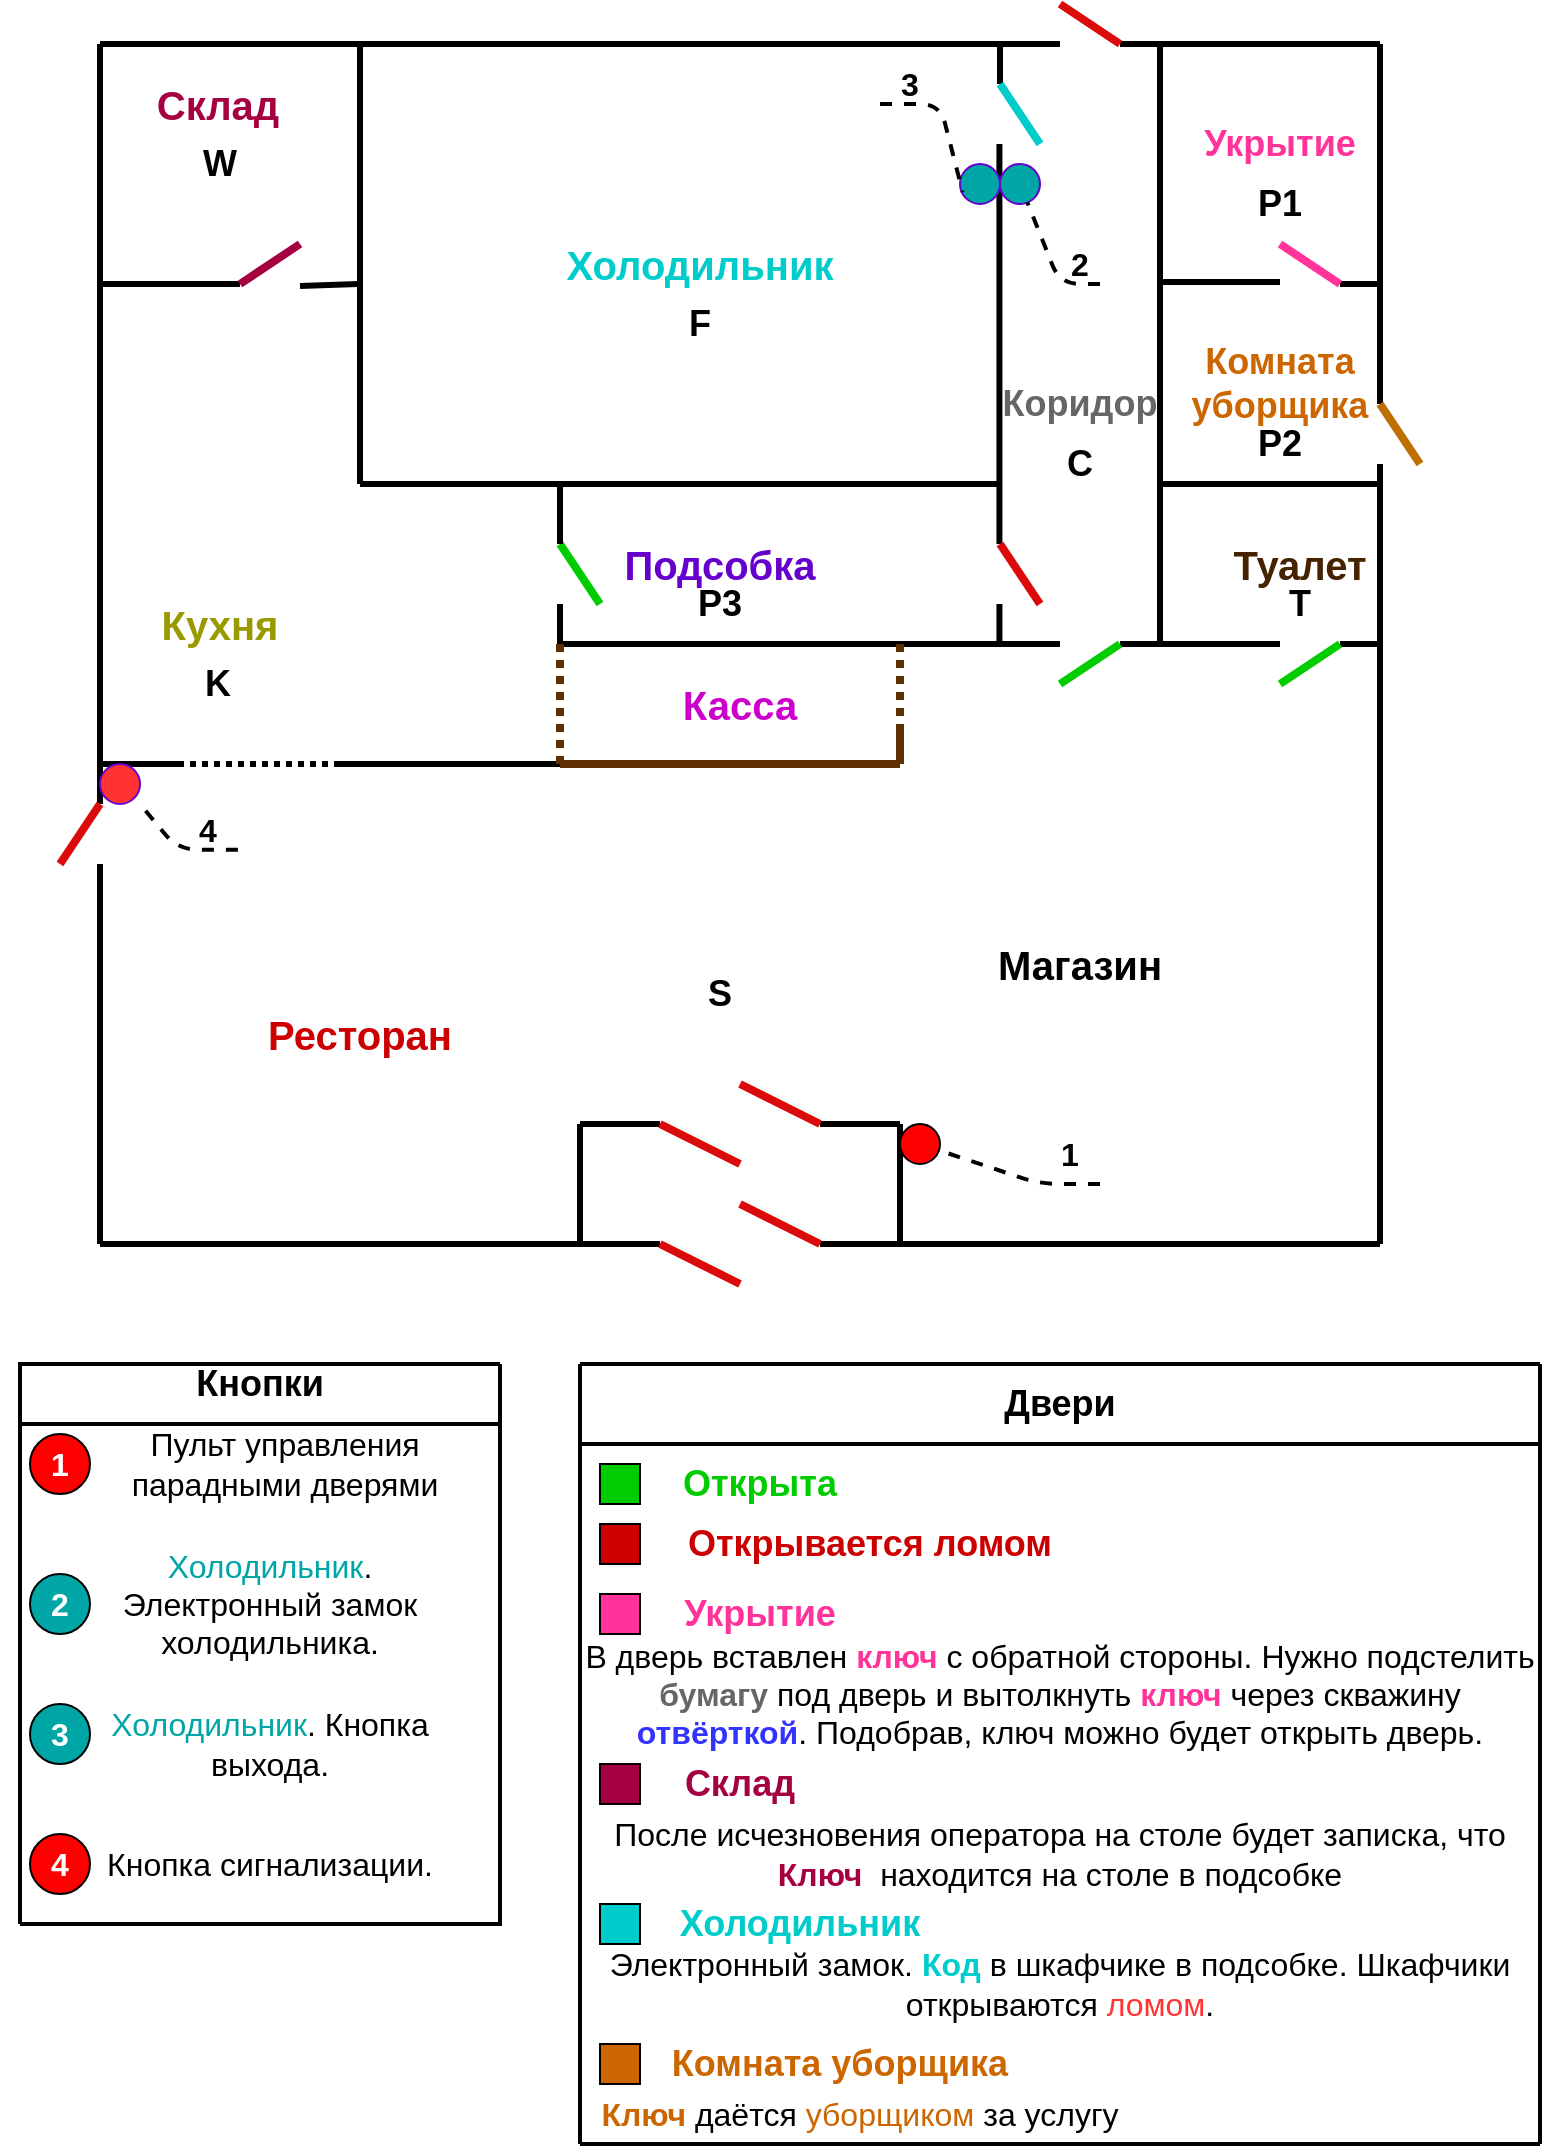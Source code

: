 <mxfile version="13.9.5" type="device"><diagram id="N_o4pIw8J1wrlJ1_-W6Y" name="Страница 1"><mxGraphModel dx="301" dy="339" grid="1" gridSize="10" guides="1" tooltips="1" connect="0" arrows="1" fold="1" page="1" pageScale="1" pageWidth="827" pageHeight="1169" math="0" shadow="0"><root><mxCell id="0"/><mxCell id="1" parent="0"/><mxCell id="gQpNd556NcXu_t5au8d1-1" value="" style="endArrow=none;html=1;strokeWidth=3;" parent="1" edge="1"><mxGeometry width="50" height="50" relative="1" as="geometry"><mxPoint x="80" y="420" as="sourcePoint"/><mxPoint x="80" y="40" as="targetPoint"/></mxGeometry></mxCell><mxCell id="gQpNd556NcXu_t5au8d1-2" value="" style="endArrow=none;html=1;strokeWidth=3;" parent="1" edge="1"><mxGeometry width="50" height="50" relative="1" as="geometry"><mxPoint x="560" y="40" as="sourcePoint"/><mxPoint x="80" y="40" as="targetPoint"/></mxGeometry></mxCell><mxCell id="gQpNd556NcXu_t5au8d1-3" value="" style="endArrow=none;html=1;strokeWidth=3;" parent="1" edge="1"><mxGeometry width="50" height="50" relative="1" as="geometry"><mxPoint x="360" y="640" as="sourcePoint"/><mxPoint x="80" y="640" as="targetPoint"/></mxGeometry></mxCell><mxCell id="gQpNd556NcXu_t5au8d1-4" value="" style="endArrow=none;html=1;strokeWidth=3;" parent="1" edge="1"><mxGeometry width="50" height="50" relative="1" as="geometry"><mxPoint x="80" y="640" as="sourcePoint"/><mxPoint x="80" y="450" as="targetPoint"/></mxGeometry></mxCell><mxCell id="gQpNd556NcXu_t5au8d1-5" value="" style="endArrow=none;html=1;strokeWidth=3;" parent="1" edge="1"><mxGeometry width="50" height="50" relative="1" as="geometry"><mxPoint x="720" y="640" as="sourcePoint"/><mxPoint x="440" y="640" as="targetPoint"/></mxGeometry></mxCell><mxCell id="gQpNd556NcXu_t5au8d1-6" value="" style="endArrow=none;html=1;strokeWidth=3;" parent="1" edge="1"><mxGeometry width="50" height="50" relative="1" as="geometry"><mxPoint x="720" y="640" as="sourcePoint"/><mxPoint x="720" y="250" as="targetPoint"/></mxGeometry></mxCell><mxCell id="gQpNd556NcXu_t5au8d1-7" value="" style="endArrow=none;html=1;strokeWidth=3;" parent="1" edge="1"><mxGeometry width="50" height="50" relative="1" as="geometry"><mxPoint x="720" y="40" as="sourcePoint"/><mxPoint x="590" y="40" as="targetPoint"/></mxGeometry></mxCell><mxCell id="gQpNd556NcXu_t5au8d1-8" value="" style="endArrow=none;html=1;strokeWidth=3;" parent="1" edge="1"><mxGeometry width="50" height="50" relative="1" as="geometry"><mxPoint x="720" y="40" as="sourcePoint"/><mxPoint x="720" y="220" as="targetPoint"/></mxGeometry></mxCell><mxCell id="gQpNd556NcXu_t5au8d1-9" value="" style="endArrow=none;html=1;strokeWidth=3;" parent="1" edge="1"><mxGeometry width="50" height="50" relative="1" as="geometry"><mxPoint x="480" y="640" as="sourcePoint"/><mxPoint x="480" y="580" as="targetPoint"/></mxGeometry></mxCell><mxCell id="gQpNd556NcXu_t5au8d1-10" value="" style="endArrow=none;html=1;strokeWidth=3;" parent="1" edge="1"><mxGeometry width="50" height="50" relative="1" as="geometry"><mxPoint x="320" y="640.0" as="sourcePoint"/><mxPoint x="320" y="580.0" as="targetPoint"/></mxGeometry></mxCell><mxCell id="gQpNd556NcXu_t5au8d1-11" value="" style="endArrow=none;html=1;strokeWidth=3;" parent="1" edge="1"><mxGeometry width="50" height="50" relative="1" as="geometry"><mxPoint x="360" y="580" as="sourcePoint"/><mxPoint x="320" y="580" as="targetPoint"/></mxGeometry></mxCell><mxCell id="gQpNd556NcXu_t5au8d1-12" value="" style="endArrow=none;html=1;strokeWidth=3;" parent="1" edge="1"><mxGeometry width="50" height="50" relative="1" as="geometry"><mxPoint x="480" y="580" as="sourcePoint"/><mxPoint x="440" y="580" as="targetPoint"/></mxGeometry></mxCell><mxCell id="gQpNd556NcXu_t5au8d1-13" value="" style="endArrow=none;html=1;strokeWidth=3;" parent="1" edge="1"><mxGeometry width="50" height="50" relative="1" as="geometry"><mxPoint x="530" y="60" as="sourcePoint"/><mxPoint x="530" y="40" as="targetPoint"/></mxGeometry></mxCell><mxCell id="gQpNd556NcXu_t5au8d1-14" value="" style="endArrow=none;html=1;strokeWidth=3;" parent="1" edge="1"><mxGeometry width="50" height="50" relative="1" as="geometry"><mxPoint x="610" y="340" as="sourcePoint"/><mxPoint x="610" y="40" as="targetPoint"/></mxGeometry></mxCell><mxCell id="gQpNd556NcXu_t5au8d1-15" value="" style="endArrow=none;html=1;strokeWidth=3;" parent="1" edge="1"><mxGeometry width="50" height="50" relative="1" as="geometry"><mxPoint x="529.71" y="90" as="sourcePoint"/><mxPoint x="529.71" y="290" as="targetPoint"/></mxGeometry></mxCell><mxCell id="gQpNd556NcXu_t5au8d1-16" value="" style="endArrow=none;html=1;strokeWidth=3;" parent="1" edge="1"><mxGeometry width="50" height="50" relative="1" as="geometry"><mxPoint x="590" y="340" as="sourcePoint"/><mxPoint x="670" y="340" as="targetPoint"/></mxGeometry></mxCell><mxCell id="gQpNd556NcXu_t5au8d1-17" value="" style="endArrow=none;html=1;strokeWidth=3;" parent="1" edge="1"><mxGeometry width="50" height="50" relative="1" as="geometry"><mxPoint x="700" y="340" as="sourcePoint"/><mxPoint x="720" y="340" as="targetPoint"/></mxGeometry></mxCell><mxCell id="gQpNd556NcXu_t5au8d1-18" value="" style="endArrow=none;html=1;strokeWidth=3;" parent="1" edge="1"><mxGeometry width="50" height="50" relative="1" as="geometry"><mxPoint x="610" y="260" as="sourcePoint"/><mxPoint x="720" y="260" as="targetPoint"/></mxGeometry></mxCell><mxCell id="gQpNd556NcXu_t5au8d1-19" value="" style="endArrow=none;html=1;strokeWidth=3;" parent="1" edge="1"><mxGeometry width="50" height="50" relative="1" as="geometry"><mxPoint x="210" y="40" as="sourcePoint"/><mxPoint x="210" y="260" as="targetPoint"/></mxGeometry></mxCell><mxCell id="gQpNd556NcXu_t5au8d1-20" value="" style="endArrow=none;html=1;strokeWidth=3;" parent="1" edge="1"><mxGeometry width="50" height="50" relative="1" as="geometry"><mxPoint x="529.71" y="320" as="sourcePoint"/><mxPoint x="529.71" y="340" as="targetPoint"/></mxGeometry></mxCell><mxCell id="gQpNd556NcXu_t5au8d1-21" value="" style="endArrow=none;html=1;strokeWidth=3;" parent="1" edge="1"><mxGeometry width="50" height="50" relative="1" as="geometry"><mxPoint x="560" y="340" as="sourcePoint"/><mxPoint x="310" y="340" as="targetPoint"/></mxGeometry></mxCell><mxCell id="gQpNd556NcXu_t5au8d1-22" value="" style="endArrow=none;html=1;strokeWidth=3;" parent="1" edge="1"><mxGeometry width="50" height="50" relative="1" as="geometry"><mxPoint x="530" y="260" as="sourcePoint"/><mxPoint x="210" y="260" as="targetPoint"/></mxGeometry></mxCell><mxCell id="gQpNd556NcXu_t5au8d1-23" value="" style="endArrow=none;html=1;strokeWidth=3;" parent="1" edge="1"><mxGeometry width="50" height="50" relative="1" as="geometry"><mxPoint x="310" y="340" as="sourcePoint"/><mxPoint x="310" y="320" as="targetPoint"/></mxGeometry></mxCell><mxCell id="gQpNd556NcXu_t5au8d1-24" value="" style="endArrow=none;html=1;strokeWidth=3;" parent="1" edge="1"><mxGeometry width="50" height="50" relative="1" as="geometry"><mxPoint x="150" y="160" as="sourcePoint"/><mxPoint x="78.94" y="160" as="targetPoint"/></mxGeometry></mxCell><mxCell id="gQpNd556NcXu_t5au8d1-25" value="" style="endArrow=none;html=1;strokeWidth=4;strokeColor=#5E2F00;" parent="1" edge="1"><mxGeometry width="50" height="50" relative="1" as="geometry"><mxPoint x="480" y="400" as="sourcePoint"/><mxPoint x="310" y="400" as="targetPoint"/></mxGeometry></mxCell><mxCell id="gQpNd556NcXu_t5au8d1-27" value="" style="endArrow=none;html=1;strokeWidth=4;strokeColor=#5E2F00;" parent="1" edge="1"><mxGeometry width="50" height="50" relative="1" as="geometry"><mxPoint x="480" y="380" as="sourcePoint"/><mxPoint x="480" y="400" as="targetPoint"/></mxGeometry></mxCell><mxCell id="gQpNd556NcXu_t5au8d1-28" value="" style="endArrow=none;html=1;strokeWidth=3;" parent="1" edge="1"><mxGeometry width="50" height="50" relative="1" as="geometry"><mxPoint x="120" y="400" as="sourcePoint"/><mxPoint x="80" y="400" as="targetPoint"/></mxGeometry></mxCell><mxCell id="gQpNd556NcXu_t5au8d1-29" value="" style="endArrow=none;html=1;strokeWidth=3;" parent="1" edge="1"><mxGeometry width="50" height="50" relative="1" as="geometry"><mxPoint x="310" y="400" as="sourcePoint"/><mxPoint x="200" y="400" as="targetPoint"/></mxGeometry></mxCell><mxCell id="gQpNd556NcXu_t5au8d1-30" value="" style="endArrow=none;html=1;strokeWidth=3;dashed=1;dashPattern=1 1;" parent="1" edge="1"><mxGeometry width="50" height="50" relative="1" as="geometry"><mxPoint x="200" y="400" as="sourcePoint"/><mxPoint x="120" y="400" as="targetPoint"/></mxGeometry></mxCell><mxCell id="gQpNd556NcXu_t5au8d1-31" value="" style="endArrow=none;html=1;strokeWidth=4;strokeColor=#5E2F00;dashed=1;dashPattern=1 1;" parent="1" edge="1"><mxGeometry width="50" height="50" relative="1" as="geometry"><mxPoint x="480" y="340" as="sourcePoint"/><mxPoint x="480" y="380" as="targetPoint"/></mxGeometry></mxCell><mxCell id="gQpNd556NcXu_t5au8d1-32" value="" style="endArrow=none;html=1;strokeWidth=4;fillColor=#d80073;strokeColor=#A50040;" parent="1" edge="1"><mxGeometry width="50" height="50" relative="1" as="geometry"><mxPoint x="180" y="140" as="sourcePoint"/><mxPoint x="150" y="160" as="targetPoint"/></mxGeometry></mxCell><mxCell id="gQpNd556NcXu_t5au8d1-33" value="" style="endArrow=none;html=1;strokeWidth=4;fillColor=#0050ef;strokeColor=#00CCCC;" parent="1" edge="1"><mxGeometry width="50" height="50" relative="1" as="geometry"><mxPoint x="530" y="60" as="sourcePoint"/><mxPoint x="550" y="90" as="targetPoint"/></mxGeometry></mxCell><mxCell id="gQpNd556NcXu_t5au8d1-34" value="" style="endArrow=none;html=1;strokeWidth=4;fillColor=#60a917;strokeColor=#00CC00;" parent="1" edge="1"><mxGeometry width="50" height="50" relative="1" as="geometry"><mxPoint x="670" y="360" as="sourcePoint"/><mxPoint x="700" y="340" as="targetPoint"/></mxGeometry></mxCell><mxCell id="gQpNd556NcXu_t5au8d1-35" value="" style="endArrow=none;html=1;strokeWidth=4;fillColor=#f0a30a;strokeColor=#BD7000;" parent="1" edge="1"><mxGeometry width="50" height="50" relative="1" as="geometry"><mxPoint x="740" y="250" as="sourcePoint"/><mxPoint x="720" y="220" as="targetPoint"/></mxGeometry></mxCell><mxCell id="gQpNd556NcXu_t5au8d1-37" value="" style="endArrow=none;html=1;strokeWidth=4;fillColor=#60a917;strokeColor=#00CC00;" parent="1" edge="1"><mxGeometry width="50" height="50" relative="1" as="geometry"><mxPoint x="310" y="290" as="sourcePoint"/><mxPoint x="330" y="320" as="targetPoint"/></mxGeometry></mxCell><mxCell id="gQpNd556NcXu_t5au8d1-38" value="" style="endArrow=none;html=1;strokeWidth=4;fillColor=#60a917;strokeColor=#00CC00;" parent="1" edge="1"><mxGeometry width="50" height="50" relative="1" as="geometry"><mxPoint x="590" y="340" as="sourcePoint"/><mxPoint x="560" y="360" as="targetPoint"/></mxGeometry></mxCell><mxCell id="gQpNd556NcXu_t5au8d1-39" value="" style="endArrow=none;html=1;strokeWidth=4;fillColor=#e51400;strokeColor=#DB0B0B;" parent="1" edge="1"><mxGeometry width="50" height="50" relative="1" as="geometry"><mxPoint x="590" y="40" as="sourcePoint"/><mxPoint x="560" y="20" as="targetPoint"/></mxGeometry></mxCell><mxCell id="gQpNd556NcXu_t5au8d1-40" value="" style="endArrow=none;html=1;strokeWidth=4;fillColor=#e51400;strokeColor=#DB0B0B;" parent="1" edge="1"><mxGeometry width="50" height="50" relative="1" as="geometry"><mxPoint x="80" y="420" as="sourcePoint"/><mxPoint x="60" y="450" as="targetPoint"/></mxGeometry></mxCell><mxCell id="gQpNd556NcXu_t5au8d1-41" value="" style="endArrow=none;html=1;strokeWidth=4;fillColor=#e51400;strokeColor=#DB0B0B;" parent="1" edge="1"><mxGeometry width="50" height="50" relative="1" as="geometry"><mxPoint x="530" y="290" as="sourcePoint"/><mxPoint x="550" y="320" as="targetPoint"/></mxGeometry></mxCell><mxCell id="gQpNd556NcXu_t5au8d1-42" value="" style="endArrow=none;html=1;strokeWidth=4;fillColor=#e51400;strokeColor=#DB0B0B;" parent="1" edge="1"><mxGeometry width="50" height="50" relative="1" as="geometry"><mxPoint x="440" y="580" as="sourcePoint"/><mxPoint x="400" y="560" as="targetPoint"/></mxGeometry></mxCell><mxCell id="gQpNd556NcXu_t5au8d1-43" value="" style="endArrow=none;html=1;strokeWidth=4;fillColor=#e51400;strokeColor=#DB0B0B;" parent="1" edge="1"><mxGeometry width="50" height="50" relative="1" as="geometry"><mxPoint x="400" y="600.0" as="sourcePoint"/><mxPoint x="360" y="580.0" as="targetPoint"/></mxGeometry></mxCell><mxCell id="gQpNd556NcXu_t5au8d1-44" value="" style="endArrow=none;html=1;strokeWidth=4;fillColor=#e51400;strokeColor=#DB0B0B;" parent="1" edge="1"><mxGeometry width="50" height="50" relative="1" as="geometry"><mxPoint x="400" y="660.0" as="sourcePoint"/><mxPoint x="360" y="640.0" as="targetPoint"/></mxGeometry></mxCell><mxCell id="gQpNd556NcXu_t5au8d1-45" value="" style="endArrow=none;html=1;strokeWidth=4;fillColor=#e51400;strokeColor=#DB0B0B;" parent="1" edge="1"><mxGeometry width="50" height="50" relative="1" as="geometry"><mxPoint x="440" y="640.0" as="sourcePoint"/><mxPoint x="400" y="620.0" as="targetPoint"/></mxGeometry></mxCell><mxCell id="gQpNd556NcXu_t5au8d1-46" value="&lt;font style=&quot;font-size: 20px&quot; color=&quot;#00cccc&quot;&gt;&lt;b&gt;Холодильник&lt;/b&gt;&lt;/font&gt;" style="text;html=1;strokeColor=none;fillColor=none;align=center;verticalAlign=middle;whiteSpace=wrap;rounded=0;" parent="1" vertex="1"><mxGeometry x="360" y="140" width="40" height="20" as="geometry"/></mxCell><mxCell id="gQpNd556NcXu_t5au8d1-47" value="&lt;span style=&quot;font-size: 20px&quot;&gt;&lt;b&gt;&lt;font color=&quot;#999900&quot;&gt;Кухня&lt;/font&gt;&lt;/b&gt;&lt;/span&gt;" style="text;html=1;strokeColor=none;fillColor=none;align=center;verticalAlign=middle;whiteSpace=wrap;rounded=0;" parent="1" vertex="1"><mxGeometry x="120" y="320" width="40" height="20" as="geometry"/></mxCell><mxCell id="gQpNd556NcXu_t5au8d1-48" value="&lt;span style=&quot;font-size: 20px&quot;&gt;&lt;b&gt;&lt;font color=&quot;#452200&quot;&gt;Туалет&lt;/font&gt;&lt;/b&gt;&lt;/span&gt;" style="text;html=1;strokeColor=none;fillColor=none;align=center;verticalAlign=middle;whiteSpace=wrap;rounded=0;" parent="1" vertex="1"><mxGeometry x="660" y="290" width="40" height="20" as="geometry"/></mxCell><mxCell id="gQpNd556NcXu_t5au8d1-49" value="&lt;span style=&quot;font-size: 20px&quot;&gt;&lt;b&gt;Магазин&lt;/b&gt;&lt;/span&gt;" style="text;html=1;strokeColor=none;fillColor=none;align=center;verticalAlign=middle;whiteSpace=wrap;rounded=0;" parent="1" vertex="1"><mxGeometry x="550" y="490" width="40" height="20" as="geometry"/></mxCell><mxCell id="gQpNd556NcXu_t5au8d1-50" value="&lt;span style=&quot;font-size: 20px&quot;&gt;&lt;b&gt;&lt;font color=&quot;#cc0000&quot;&gt;Ресторан&lt;/font&gt;&lt;/b&gt;&lt;/span&gt;" style="text;html=1;strokeColor=none;fillColor=none;align=center;verticalAlign=middle;whiteSpace=wrap;rounded=0;" parent="1" vertex="1"><mxGeometry x="190" y="525" width="40" height="20" as="geometry"/></mxCell><mxCell id="gQpNd556NcXu_t5au8d1-51" value="&lt;span style=&quot;font-size: 20px&quot;&gt;&lt;b&gt;&lt;font color=&quot;#cc00cc&quot;&gt;Касса&lt;/font&gt;&lt;/b&gt;&lt;/span&gt;" style="text;html=1;strokeColor=none;fillColor=none;align=center;verticalAlign=middle;whiteSpace=wrap;rounded=0;" parent="1" vertex="1"><mxGeometry x="380" y="360" width="40" height="20" as="geometry"/></mxCell><mxCell id="gQpNd556NcXu_t5au8d1-52" value="&lt;b&gt;&lt;font color=&quot;#666666&quot; style=&quot;font-size: 18px&quot;&gt;Коридор&lt;/font&gt;&lt;/b&gt;" style="text;html=1;strokeColor=none;fillColor=none;align=center;verticalAlign=middle;whiteSpace=wrap;rounded=0;" parent="1" vertex="1"><mxGeometry x="550" y="210" width="40" height="20" as="geometry"/></mxCell><mxCell id="gQpNd556NcXu_t5au8d1-53" value="&lt;span style=&quot;font-size: 20px&quot;&gt;&lt;b&gt;&lt;font color=&quot;#a50040&quot;&gt;Склад&lt;/font&gt;&lt;/b&gt;&lt;/span&gt;" style="text;html=1;strokeColor=none;fillColor=none;align=center;verticalAlign=middle;whiteSpace=wrap;rounded=0;" parent="1" vertex="1"><mxGeometry x="118.94" y="60" width="40" height="20" as="geometry"/></mxCell><mxCell id="gQpNd556NcXu_t5au8d1-54" value="&lt;span style=&quot;font-size: 20px&quot;&gt;&lt;b&gt;&lt;font color=&quot;#6600cc&quot;&gt;Подсобка&lt;/font&gt;&lt;/b&gt;&lt;/span&gt;" style="text;html=1;strokeColor=none;fillColor=none;align=center;verticalAlign=middle;whiteSpace=wrap;rounded=0;" parent="1" vertex="1"><mxGeometry x="370" y="290" width="40" height="20" as="geometry"/></mxCell><mxCell id="gQpNd556NcXu_t5au8d1-56" value="&lt;b&gt;&lt;font color=&quot;#cc6600&quot; style=&quot;font-size: 18px&quot;&gt;Комната уборщика&lt;/font&gt;&lt;/b&gt;" style="text;html=1;strokeColor=none;fillColor=none;align=center;verticalAlign=middle;whiteSpace=wrap;rounded=0;" parent="1" vertex="1"><mxGeometry x="650" y="200" width="40" height="20" as="geometry"/></mxCell><mxCell id="z9StJ0_CgynOlMuRF7J1-2" value="" style="whiteSpace=wrap;html=1;aspect=fixed;fillColor=#CC0000;" parent="1" vertex="1"><mxGeometry x="330" y="780" width="20" height="20" as="geometry"/></mxCell><mxCell id="z9StJ0_CgynOlMuRF7J1-3" value="&lt;font style=&quot;font-size: 18px&quot; color=&quot;#cc0000&quot;&gt;&lt;b&gt;Открывается ломом&lt;/b&gt;&lt;/font&gt;" style="text;html=1;strokeColor=none;fillColor=none;align=center;verticalAlign=middle;whiteSpace=wrap;rounded=0;" parent="1" vertex="1"><mxGeometry x="355.34" y="780" width="220" height="20" as="geometry"/></mxCell><mxCell id="z9StJ0_CgynOlMuRF7J1-7" value="" style="whiteSpace=wrap;html=1;aspect=fixed;fillColor=#00CC00;" parent="1" vertex="1"><mxGeometry x="330" y="750" width="20" height="20" as="geometry"/></mxCell><mxCell id="z9StJ0_CgynOlMuRF7J1-8" value="&lt;font style=&quot;font-size: 18px&quot; color=&quot;#00cc00&quot;&gt;&lt;b&gt;Открыта&lt;/b&gt;&lt;/font&gt;" style="text;html=1;strokeColor=none;fillColor=none;align=center;verticalAlign=middle;whiteSpace=wrap;rounded=0;" parent="1" vertex="1"><mxGeometry x="360" y="750" width="100" height="20" as="geometry"/></mxCell><mxCell id="z9StJ0_CgynOlMuRF7J1-9" value="" style="whiteSpace=wrap;html=1;aspect=fixed;fillColor=#FF3399;" parent="1" vertex="1"><mxGeometry x="330" y="815" width="20" height="20" as="geometry"/></mxCell><mxCell id="z9StJ0_CgynOlMuRF7J1-10" value="&lt;span style=&quot;font-size: 18px&quot;&gt;&lt;b&gt;&lt;font color=&quot;#ff3399&quot;&gt;Укрытие&lt;/font&gt;&lt;/b&gt;&lt;/span&gt;" style="text;html=1;strokeColor=none;fillColor=none;align=center;verticalAlign=middle;whiteSpace=wrap;rounded=0;" parent="1" vertex="1"><mxGeometry x="350" y="815" width="120" height="20" as="geometry"/></mxCell><mxCell id="z9StJ0_CgynOlMuRF7J1-11" value="" style="endArrow=none;html=1;strokeWidth=3;" parent="1" edge="1"><mxGeometry width="50" height="50" relative="1" as="geometry"><mxPoint x="610" y="159" as="sourcePoint"/><mxPoint x="670" y="159" as="targetPoint"/></mxGeometry></mxCell><mxCell id="z9StJ0_CgynOlMuRF7J1-12" value="" style="endArrow=none;html=1;strokeWidth=3;" parent="1" edge="1"><mxGeometry width="50" height="50" relative="1" as="geometry"><mxPoint x="700" y="160" as="sourcePoint"/><mxPoint x="720" y="160" as="targetPoint"/></mxGeometry></mxCell><mxCell id="z9StJ0_CgynOlMuRF7J1-13" value="" style="endArrow=none;html=1;strokeWidth=4;fillColor=#f0a30a;strokeColor=#FF3399;" parent="1" edge="1"><mxGeometry width="50" height="50" relative="1" as="geometry"><mxPoint x="700" y="160" as="sourcePoint"/><mxPoint x="670" y="140" as="targetPoint"/></mxGeometry></mxCell><mxCell id="z9StJ0_CgynOlMuRF7J1-14" value="&lt;b&gt;&lt;font style=&quot;font-size: 18px&quot; color=&quot;#ff3399&quot;&gt;Укрытие&lt;/font&gt;&lt;/b&gt;" style="text;html=1;strokeColor=none;fillColor=none;align=center;verticalAlign=middle;whiteSpace=wrap;rounded=0;" parent="1" vertex="1"><mxGeometry x="650" y="80" width="40" height="20" as="geometry"/></mxCell><mxCell id="z9StJ0_CgynOlMuRF7J1-17" value="&lt;font size=&quot;1&quot;&gt;&lt;b style=&quot;font-size: 18px&quot;&gt;Двери&lt;/b&gt;&lt;/font&gt;" style="text;html=1;strokeColor=none;fillColor=none;align=center;verticalAlign=middle;whiteSpace=wrap;rounded=0;" parent="1" vertex="1"><mxGeometry x="540" y="710" width="40" height="20" as="geometry"/></mxCell><mxCell id="z9StJ0_CgynOlMuRF7J1-18" value="&lt;font style=&quot;font-size: 16px&quot;&gt;В дверь вставлен &lt;font color=&quot;#ff3399&quot;&gt;&lt;b&gt;ключ &lt;/b&gt;&lt;/font&gt;с обратной стороны. Нужно подстелить &lt;b&gt;&lt;font color=&quot;#666666&quot;&gt;бумагу &lt;/font&gt;&lt;/b&gt;под дверь и вытолкнуть &lt;font color=&quot;#ff3399&quot;&gt;&lt;b&gt;ключ &lt;/b&gt;&lt;/font&gt;через скважину &lt;font color=&quot;#3333ff&quot;&gt;&lt;b&gt;отвёрткой&lt;/b&gt;&lt;/font&gt;. Подобрав, ключ можно будет открыть дверь.&lt;/font&gt;" style="text;html=1;strokeColor=none;fillColor=none;align=center;verticalAlign=middle;whiteSpace=wrap;rounded=0;" parent="1" vertex="1"><mxGeometry x="320" y="835" width="480" height="60" as="geometry"/></mxCell><mxCell id="fbSnDIjdlAhEzG3tQr-_-2" value="" style="whiteSpace=wrap;html=1;aspect=fixed;fillColor=#A50040;" parent="1" vertex="1"><mxGeometry x="330" y="900" width="20" height="20" as="geometry"/></mxCell><mxCell id="fbSnDIjdlAhEzG3tQr-_-3" value="&lt;font style=&quot;font-size: 18px&quot; color=&quot;#a50040&quot;&gt;&lt;b&gt;Склад&lt;/b&gt;&lt;/font&gt;" style="text;html=1;strokeColor=none;fillColor=none;align=center;verticalAlign=middle;whiteSpace=wrap;rounded=0;" parent="1" vertex="1"><mxGeometry x="360" y="900" width="80" height="20" as="geometry"/></mxCell><mxCell id="fbSnDIjdlAhEzG3tQr-_-5" value="&lt;span style=&quot;font-size: 16px&quot;&gt;После исчезновения оператора на столе будет записка, что &lt;b style=&quot;color: rgb(165 , 0 , 64)&quot;&gt;Ключ&amp;nbsp;&lt;/b&gt; находится на столе в подсобке&lt;/span&gt;" style="text;html=1;strokeColor=none;fillColor=none;align=center;verticalAlign=middle;whiteSpace=wrap;rounded=0;" parent="1" vertex="1"><mxGeometry x="320" y="925" width="480" height="40" as="geometry"/></mxCell><mxCell id="fbSnDIjdlAhEzG3tQr-_-6" value="" style="endArrow=none;html=1;strokeWidth=3;" parent="1" edge="1"><mxGeometry width="50" height="50" relative="1" as="geometry"><mxPoint x="209" y="160" as="sourcePoint"/><mxPoint x="180" y="161" as="targetPoint"/></mxGeometry></mxCell><mxCell id="fbSnDIjdlAhEzG3tQr-_-7" value="" style="endArrow=none;html=1;strokeWidth=4;strokeColor=#5E2F00;dashed=1;dashPattern=1 1;" parent="1" edge="1"><mxGeometry width="50" height="50" relative="1" as="geometry"><mxPoint x="310" y="340" as="sourcePoint"/><mxPoint x="310" y="400" as="targetPoint"/></mxGeometry></mxCell><mxCell id="Ae_FdDgpDLFtYwFWOnay-1" value="" style="whiteSpace=wrap;html=1;aspect=fixed;fillColor=#00CCCC;" parent="1" vertex="1"><mxGeometry x="330" y="970" width="20" height="20" as="geometry"/></mxCell><mxCell id="Ae_FdDgpDLFtYwFWOnay-2" value="&lt;font style=&quot;font-size: 18px&quot; color=&quot;#00cccc&quot;&gt;&lt;b&gt;Холодильник&lt;/b&gt;&lt;/font&gt;" style="text;html=1;strokeColor=none;fillColor=none;align=center;verticalAlign=middle;whiteSpace=wrap;rounded=0;" parent="1" vertex="1"><mxGeometry x="360" y="970" width="140" height="20" as="geometry"/></mxCell><mxCell id="Ae_FdDgpDLFtYwFWOnay-4" value="&lt;span style=&quot;font-size: 16px&quot;&gt;Электронный замок. &lt;font color=&quot;#00cccc&quot;&gt;&lt;b&gt;Код &lt;/b&gt;&lt;/font&gt;в шкафчике в подсобке. Шкафчики открываются &lt;font color=&quot;#ff3333&quot;&gt;ломом&lt;/font&gt;.&lt;/span&gt;" style="text;html=1;strokeColor=none;fillColor=none;align=center;verticalAlign=middle;whiteSpace=wrap;rounded=0;" parent="1" vertex="1"><mxGeometry x="320" y="990" width="480" height="40" as="geometry"/></mxCell><mxCell id="Ae_FdDgpDLFtYwFWOnay-5" value="" style="whiteSpace=wrap;html=1;aspect=fixed;fillColor=#CC6600;" parent="1" vertex="1"><mxGeometry x="330" y="1040" width="20" height="20" as="geometry"/></mxCell><mxCell id="Ae_FdDgpDLFtYwFWOnay-6" value="&lt;b&gt;&lt;font color=&quot;#cc6600&quot; style=&quot;font-size: 18px&quot;&gt;Комната уборщика&lt;/font&gt;&lt;/b&gt;" style="text;html=1;strokeColor=none;fillColor=none;align=center;verticalAlign=middle;whiteSpace=wrap;rounded=0;" parent="1" vertex="1"><mxGeometry x="360" y="1040" width="180" height="20" as="geometry"/></mxCell><mxCell id="Ae_FdDgpDLFtYwFWOnay-7" value="&lt;span style=&quot;font-size: 16px&quot;&gt;&lt;b&gt;&lt;font color=&quot;#cc6600&quot;&gt;Ключ&lt;/font&gt; &lt;/b&gt;даётся &lt;font color=&quot;#cc6600&quot;&gt;уборщиком&lt;/font&gt; за услугу&lt;/span&gt;" style="text;html=1;strokeColor=none;fillColor=none;align=center;verticalAlign=middle;whiteSpace=wrap;rounded=0;" parent="1" vertex="1"><mxGeometry x="320" y="1060" width="280" height="29" as="geometry"/></mxCell><mxCell id="Ae_FdDgpDLFtYwFWOnay-8" value="" style="endArrow=none;html=1;strokeWidth=2;" parent="1" edge="1"><mxGeometry width="50" height="50" relative="1" as="geometry"><mxPoint x="320" y="1090" as="sourcePoint"/><mxPoint x="320" y="700" as="targetPoint"/></mxGeometry></mxCell><mxCell id="Ae_FdDgpDLFtYwFWOnay-9" value="" style="endArrow=none;html=1;strokeWidth=2;" parent="1" edge="1"><mxGeometry width="50" height="50" relative="1" as="geometry"><mxPoint x="800" y="1090" as="sourcePoint"/><mxPoint x="800" y="700" as="targetPoint"/></mxGeometry></mxCell><mxCell id="Ae_FdDgpDLFtYwFWOnay-10" value="" style="endArrow=none;html=1;strokeWidth=2;" parent="1" edge="1"><mxGeometry width="50" height="50" relative="1" as="geometry"><mxPoint x="800" y="1090" as="sourcePoint"/><mxPoint x="320" y="1090" as="targetPoint"/></mxGeometry></mxCell><mxCell id="Ae_FdDgpDLFtYwFWOnay-11" value="" style="endArrow=none;html=1;strokeWidth=2;" parent="1" edge="1"><mxGeometry width="50" height="50" relative="1" as="geometry"><mxPoint x="800" y="740" as="sourcePoint"/><mxPoint x="320" y="740" as="targetPoint"/></mxGeometry></mxCell><mxCell id="Ae_FdDgpDLFtYwFWOnay-13" value="" style="endArrow=none;html=1;strokeWidth=2;" parent="1" edge="1"><mxGeometry width="50" height="50" relative="1" as="geometry"><mxPoint x="800" y="700" as="sourcePoint"/><mxPoint x="320" y="700" as="targetPoint"/></mxGeometry></mxCell><mxCell id="Ae_FdDgpDLFtYwFWOnay-14" value="&lt;span style=&quot;font-size: 18px&quot;&gt;&lt;b&gt;P1&lt;/b&gt;&lt;/span&gt;" style="text;html=1;strokeColor=none;fillColor=none;align=center;verticalAlign=middle;whiteSpace=wrap;rounded=0;" parent="1" vertex="1"><mxGeometry x="650" y="110" width="40" height="20" as="geometry"/></mxCell><mxCell id="Ae_FdDgpDLFtYwFWOnay-15" value="&lt;span style=&quot;font-size: 18px&quot;&gt;&lt;b&gt;P2&lt;/b&gt;&lt;/span&gt;" style="text;html=1;strokeColor=none;fillColor=none;align=center;verticalAlign=middle;whiteSpace=wrap;rounded=0;" parent="1" vertex="1"><mxGeometry x="650" y="230" width="40" height="20" as="geometry"/></mxCell><mxCell id="Ae_FdDgpDLFtYwFWOnay-16" value="&lt;span style=&quot;font-size: 18px&quot;&gt;&lt;b&gt;T&lt;/b&gt;&lt;/span&gt;" style="text;html=1;strokeColor=none;fillColor=none;align=center;verticalAlign=middle;whiteSpace=wrap;rounded=0;" parent="1" vertex="1"><mxGeometry x="660" y="310" width="40" height="20" as="geometry"/></mxCell><mxCell id="Ae_FdDgpDLFtYwFWOnay-17" value="&lt;span style=&quot;font-size: 18px&quot;&gt;&lt;b&gt;C&lt;/b&gt;&lt;/span&gt;" style="text;html=1;strokeColor=none;fillColor=none;align=center;verticalAlign=middle;whiteSpace=wrap;rounded=0;" parent="1" vertex="1"><mxGeometry x="550" y="240" width="40" height="20" as="geometry"/></mxCell><mxCell id="Ae_FdDgpDLFtYwFWOnay-18" value="&lt;span style=&quot;font-size: 18px&quot;&gt;&lt;b&gt;K&lt;/b&gt;&lt;/span&gt;" style="text;html=1;strokeColor=none;fillColor=none;align=center;verticalAlign=middle;whiteSpace=wrap;rounded=0;" parent="1" vertex="1"><mxGeometry x="119" y="350" width="40" height="20" as="geometry"/></mxCell><mxCell id="Ae_FdDgpDLFtYwFWOnay-19" value="&lt;span style=&quot;font-size: 18px&quot;&gt;&lt;b&gt;P3&lt;/b&gt;&lt;/span&gt;" style="text;html=1;strokeColor=none;fillColor=none;align=center;verticalAlign=middle;whiteSpace=wrap;rounded=0;" parent="1" vertex="1"><mxGeometry x="370" y="310" width="40" height="20" as="geometry"/></mxCell><mxCell id="Ae_FdDgpDLFtYwFWOnay-20" value="&lt;span style=&quot;font-size: 18px&quot;&gt;&lt;b&gt;F&lt;/b&gt;&lt;/span&gt;" style="text;html=1;strokeColor=none;fillColor=none;align=center;verticalAlign=middle;whiteSpace=wrap;rounded=0;" parent="1" vertex="1"><mxGeometry x="360" y="170" width="40" height="20" as="geometry"/></mxCell><mxCell id="Ae_FdDgpDLFtYwFWOnay-21" value="&lt;span style=&quot;font-size: 18px&quot;&gt;&lt;b&gt;S&lt;/b&gt;&lt;/span&gt;" style="text;html=1;strokeColor=none;fillColor=none;align=center;verticalAlign=middle;whiteSpace=wrap;rounded=0;" parent="1" vertex="1"><mxGeometry x="370" y="505" width="40" height="20" as="geometry"/></mxCell><mxCell id="Ae_FdDgpDLFtYwFWOnay-22" value="&lt;span style=&quot;font-size: 18px&quot;&gt;&lt;b&gt;W&lt;/b&gt;&lt;/span&gt;" style="text;html=1;strokeColor=none;fillColor=none;align=center;verticalAlign=middle;whiteSpace=wrap;rounded=0;" parent="1" vertex="1"><mxGeometry x="120" y="90" width="40" height="20" as="geometry"/></mxCell><mxCell id="Ae_FdDgpDLFtYwFWOnay-23" value="&lt;span style=&quot;font-size: 18px&quot;&gt;&lt;b&gt;Кнопки&lt;/b&gt;&lt;/span&gt;" style="text;html=1;strokeColor=none;fillColor=none;align=center;verticalAlign=middle;whiteSpace=wrap;rounded=0;" parent="1" vertex="1"><mxGeometry x="30" y="700" width="260" height="20" as="geometry"/></mxCell><mxCell id="Ae_FdDgpDLFtYwFWOnay-24" value="" style="endArrow=none;html=1;strokeWidth=2;" parent="1" edge="1"><mxGeometry width="50" height="50" relative="1" as="geometry"><mxPoint x="40" y="980" as="sourcePoint"/><mxPoint x="40" y="699" as="targetPoint"/></mxGeometry></mxCell><mxCell id="Ae_FdDgpDLFtYwFWOnay-25" value="" style="endArrow=none;html=1;strokeWidth=2;" parent="1" edge="1"><mxGeometry width="50" height="50" relative="1" as="geometry"><mxPoint x="280" y="730" as="sourcePoint"/><mxPoint x="40" y="730" as="targetPoint"/></mxGeometry></mxCell><mxCell id="Ae_FdDgpDLFtYwFWOnay-26" value="" style="endArrow=none;html=1;strokeWidth=2;" parent="1" edge="1"><mxGeometry width="50" height="50" relative="1" as="geometry"><mxPoint x="280" y="980" as="sourcePoint"/><mxPoint x="40" y="980" as="targetPoint"/></mxGeometry></mxCell><mxCell id="Ae_FdDgpDLFtYwFWOnay-28" value="" style="endArrow=none;html=1;strokeColor=#000000;strokeWidth=2;dashed=1;" parent="1" edge="1"><mxGeometry width="50" height="50" relative="1" as="geometry"><mxPoint x="580" y="610" as="sourcePoint"/><mxPoint x="490" y="590" as="targetPoint"/><Array as="points"><mxPoint x="550" y="610"/></Array></mxGeometry></mxCell><mxCell id="Ae_FdDgpDLFtYwFWOnay-29" value="&lt;b&gt;&lt;font style=&quot;font-size: 16px&quot;&gt;1&lt;/font&gt;&lt;/b&gt;" style="text;html=1;strokeColor=none;fillColor=none;align=center;verticalAlign=middle;whiteSpace=wrap;rounded=0;" parent="1" vertex="1"><mxGeometry x="550" y="585" width="30" height="20" as="geometry"/></mxCell><mxCell id="Ae_FdDgpDLFtYwFWOnay-30" value="" style="ellipse;whiteSpace=wrap;html=1;aspect=fixed;fillColor=#FF0000;" parent="1" vertex="1"><mxGeometry x="480" y="580" width="20" height="20" as="geometry"/></mxCell><mxCell id="Ae_FdDgpDLFtYwFWOnay-34" value="&lt;font style=&quot;font-size: 16px&quot; color=&quot;#ffffff&quot;&gt;&lt;b&gt;1&lt;/b&gt;&lt;/font&gt;" style="ellipse;whiteSpace=wrap;html=1;aspect=fixed;fillColor=#FF0000;" parent="1" vertex="1"><mxGeometry x="45" y="735" width="30" height="30" as="geometry"/></mxCell><mxCell id="Ae_FdDgpDLFtYwFWOnay-35" value="&lt;font style=&quot;font-size: 16px&quot;&gt;Пульт управления парадными дверями&lt;/font&gt;" style="text;html=1;strokeColor=none;fillColor=none;align=center;verticalAlign=middle;whiteSpace=wrap;rounded=0;" parent="1" vertex="1"><mxGeometry x="75" y="730" width="195" height="40" as="geometry"/></mxCell><mxCell id="Ae_FdDgpDLFtYwFWOnay-38" value="" style="ellipse;whiteSpace=wrap;html=1;aspect=fixed;strokeColor=#6600CC;fillColor=#00A6A6;" parent="1" vertex="1"><mxGeometry x="530" y="100" width="20" height="20" as="geometry"/></mxCell><mxCell id="Ae_FdDgpDLFtYwFWOnay-39" value="" style="endArrow=none;html=1;strokeColor=#000000;strokeWidth=2;dashed=1;" parent="1" target="Ae_FdDgpDLFtYwFWOnay-38" edge="1"><mxGeometry width="50" height="50" relative="1" as="geometry"><mxPoint x="580" y="160" as="sourcePoint"/><mxPoint x="570" y="110" as="targetPoint"/><Array as="points"><mxPoint x="560" y="160"/></Array></mxGeometry></mxCell><mxCell id="Ae_FdDgpDLFtYwFWOnay-40" value="&lt;b&gt;&lt;font style=&quot;font-size: 16px&quot;&gt;2&lt;/font&gt;&lt;/b&gt;" style="text;html=1;strokeColor=none;fillColor=none;align=center;verticalAlign=middle;whiteSpace=wrap;rounded=0;" parent="1" vertex="1"><mxGeometry x="555.0" y="140" width="30" height="20" as="geometry"/></mxCell><mxCell id="Ae_FdDgpDLFtYwFWOnay-41" value="&lt;font style=&quot;font-size: 16px&quot; color=&quot;#ffffff&quot;&gt;&lt;b&gt;2&lt;/b&gt;&lt;/font&gt;" style="ellipse;whiteSpace=wrap;html=1;aspect=fixed;fillColor=#00A6A6;" parent="1" vertex="1"><mxGeometry x="45" y="805" width="30" height="30" as="geometry"/></mxCell><mxCell id="Ae_FdDgpDLFtYwFWOnay-42" value="&lt;font style=&quot;font-size: 16px&quot;&gt;&lt;font color=&quot;#00a6a6&quot;&gt;Холодильник&lt;/font&gt;. Электронный замок холодильника.&lt;/font&gt;" style="text;html=1;strokeColor=none;fillColor=none;align=center;verticalAlign=middle;whiteSpace=wrap;rounded=0;" parent="1" vertex="1"><mxGeometry x="80" y="800" width="170" height="40" as="geometry"/></mxCell><mxCell id="Ae_FdDgpDLFtYwFWOnay-43" value="" style="ellipse;whiteSpace=wrap;html=1;aspect=fixed;strokeColor=#6600CC;fillColor=#FF3333;" parent="1" vertex="1"><mxGeometry x="80" y="400" width="20" height="20" as="geometry"/></mxCell><mxCell id="Ae_FdDgpDLFtYwFWOnay-44" value="" style="endArrow=none;html=1;strokeColor=#000000;strokeWidth=2;dashed=1;" parent="1" edge="1"><mxGeometry width="50" height="50" relative="1" as="geometry"><mxPoint x="148.94" y="442.82" as="sourcePoint"/><mxPoint x="100.002" y="420.002" as="targetPoint"/><Array as="points"><mxPoint x="118.94" y="442.82"/></Array></mxGeometry></mxCell><mxCell id="Ae_FdDgpDLFtYwFWOnay-45" value="&lt;b&gt;&lt;font style=&quot;font-size: 16px&quot;&gt;4&lt;/font&gt;&lt;/b&gt;" style="text;html=1;strokeColor=none;fillColor=none;align=center;verticalAlign=middle;whiteSpace=wrap;rounded=0;" parent="1" vertex="1"><mxGeometry x="118.94" y="422.82" width="30" height="20" as="geometry"/></mxCell><mxCell id="Ae_FdDgpDLFtYwFWOnay-46" value="&lt;font style=&quot;font-size: 16px&quot; color=&quot;#ffffff&quot;&gt;&lt;b&gt;4&lt;/b&gt;&lt;/font&gt;" style="ellipse;whiteSpace=wrap;html=1;aspect=fixed;fillColor=#FF0000;" parent="1" vertex="1"><mxGeometry x="45" y="935" width="30" height="30" as="geometry"/></mxCell><mxCell id="Ae_FdDgpDLFtYwFWOnay-47" value="&lt;font style=&quot;font-size: 16px&quot;&gt;Кнопка сигнализации.&lt;/font&gt;" style="text;html=1;strokeColor=none;fillColor=none;align=center;verticalAlign=middle;whiteSpace=wrap;rounded=0;" parent="1" vertex="1"><mxGeometry x="80" y="930" width="170" height="40" as="geometry"/></mxCell><mxCell id="CKtJWQHyQlkDQ3zfdSWD-1" value="" style="ellipse;whiteSpace=wrap;html=1;aspect=fixed;strokeColor=#6600CC;fillColor=#00A6A6;" parent="1" vertex="1"><mxGeometry x="510" y="100" width="20" height="20" as="geometry"/></mxCell><mxCell id="CKtJWQHyQlkDQ3zfdSWD-2" value="" style="endArrow=none;html=1;strokeColor=#000000;strokeWidth=2;dashed=1;entryX=0.067;entryY=0.7;entryDx=0;entryDy=0;entryPerimeter=0;" parent="1" target="CKtJWQHyQlkDQ3zfdSWD-1" edge="1"><mxGeometry width="50" height="50" relative="1" as="geometry"><mxPoint x="470" y="70" as="sourcePoint"/><mxPoint x="508.27" y="60" as="targetPoint"/><Array as="points"><mxPoint x="500" y="70"/></Array></mxGeometry></mxCell><mxCell id="CKtJWQHyQlkDQ3zfdSWD-3" value="&lt;b&gt;&lt;font style=&quot;font-size: 16px&quot;&gt;3&lt;/font&gt;&lt;/b&gt;" style="text;html=1;strokeColor=none;fillColor=none;align=center;verticalAlign=middle;whiteSpace=wrap;rounded=0;" parent="1" vertex="1"><mxGeometry x="470.0" y="50.0" width="30" height="20" as="geometry"/></mxCell><mxCell id="CKtJWQHyQlkDQ3zfdSWD-4" value="&lt;font style=&quot;font-size: 16px&quot; color=&quot;#ffffff&quot;&gt;&lt;b&gt;3&lt;/b&gt;&lt;/font&gt;" style="ellipse;whiteSpace=wrap;html=1;aspect=fixed;fillColor=#00A6A6;" parent="1" vertex="1"><mxGeometry x="45" y="870" width="30" height="30" as="geometry"/></mxCell><mxCell id="CKtJWQHyQlkDQ3zfdSWD-5" value="&lt;font style=&quot;font-size: 16px&quot;&gt;&lt;font color=&quot;#00a6a6&quot;&gt;Холодильник&lt;/font&gt;. Кнопка выхода.&lt;/font&gt;" style="text;html=1;strokeColor=none;fillColor=none;align=center;verticalAlign=middle;whiteSpace=wrap;rounded=0;" parent="1" vertex="1"><mxGeometry x="80" y="870" width="170" height="40" as="geometry"/></mxCell><mxCell id="CKtJWQHyQlkDQ3zfdSWD-16" value="" style="endArrow=none;html=1;strokeWidth=2;" parent="1" edge="1"><mxGeometry width="50" height="50" relative="1" as="geometry"><mxPoint x="280" y="981" as="sourcePoint"/><mxPoint x="280" y="700" as="targetPoint"/></mxGeometry></mxCell><mxCell id="CKtJWQHyQlkDQ3zfdSWD-17" value="" style="endArrow=none;html=1;strokeWidth=2;" parent="1" edge="1"><mxGeometry width="50" height="50" relative="1" as="geometry"><mxPoint x="280" y="700" as="sourcePoint"/><mxPoint x="40" y="700" as="targetPoint"/></mxGeometry></mxCell><mxCell id="UHZ-jl2Ce6WGoA_dlq8Q-2" value="" style="endArrow=none;html=1;strokeWidth=3;" parent="1" edge="1"><mxGeometry width="50" height="50" relative="1" as="geometry"><mxPoint x="310" y="290" as="sourcePoint"/><mxPoint x="310" y="260" as="targetPoint"/></mxGeometry></mxCell></root></mxGraphModel></diagram></mxfile>